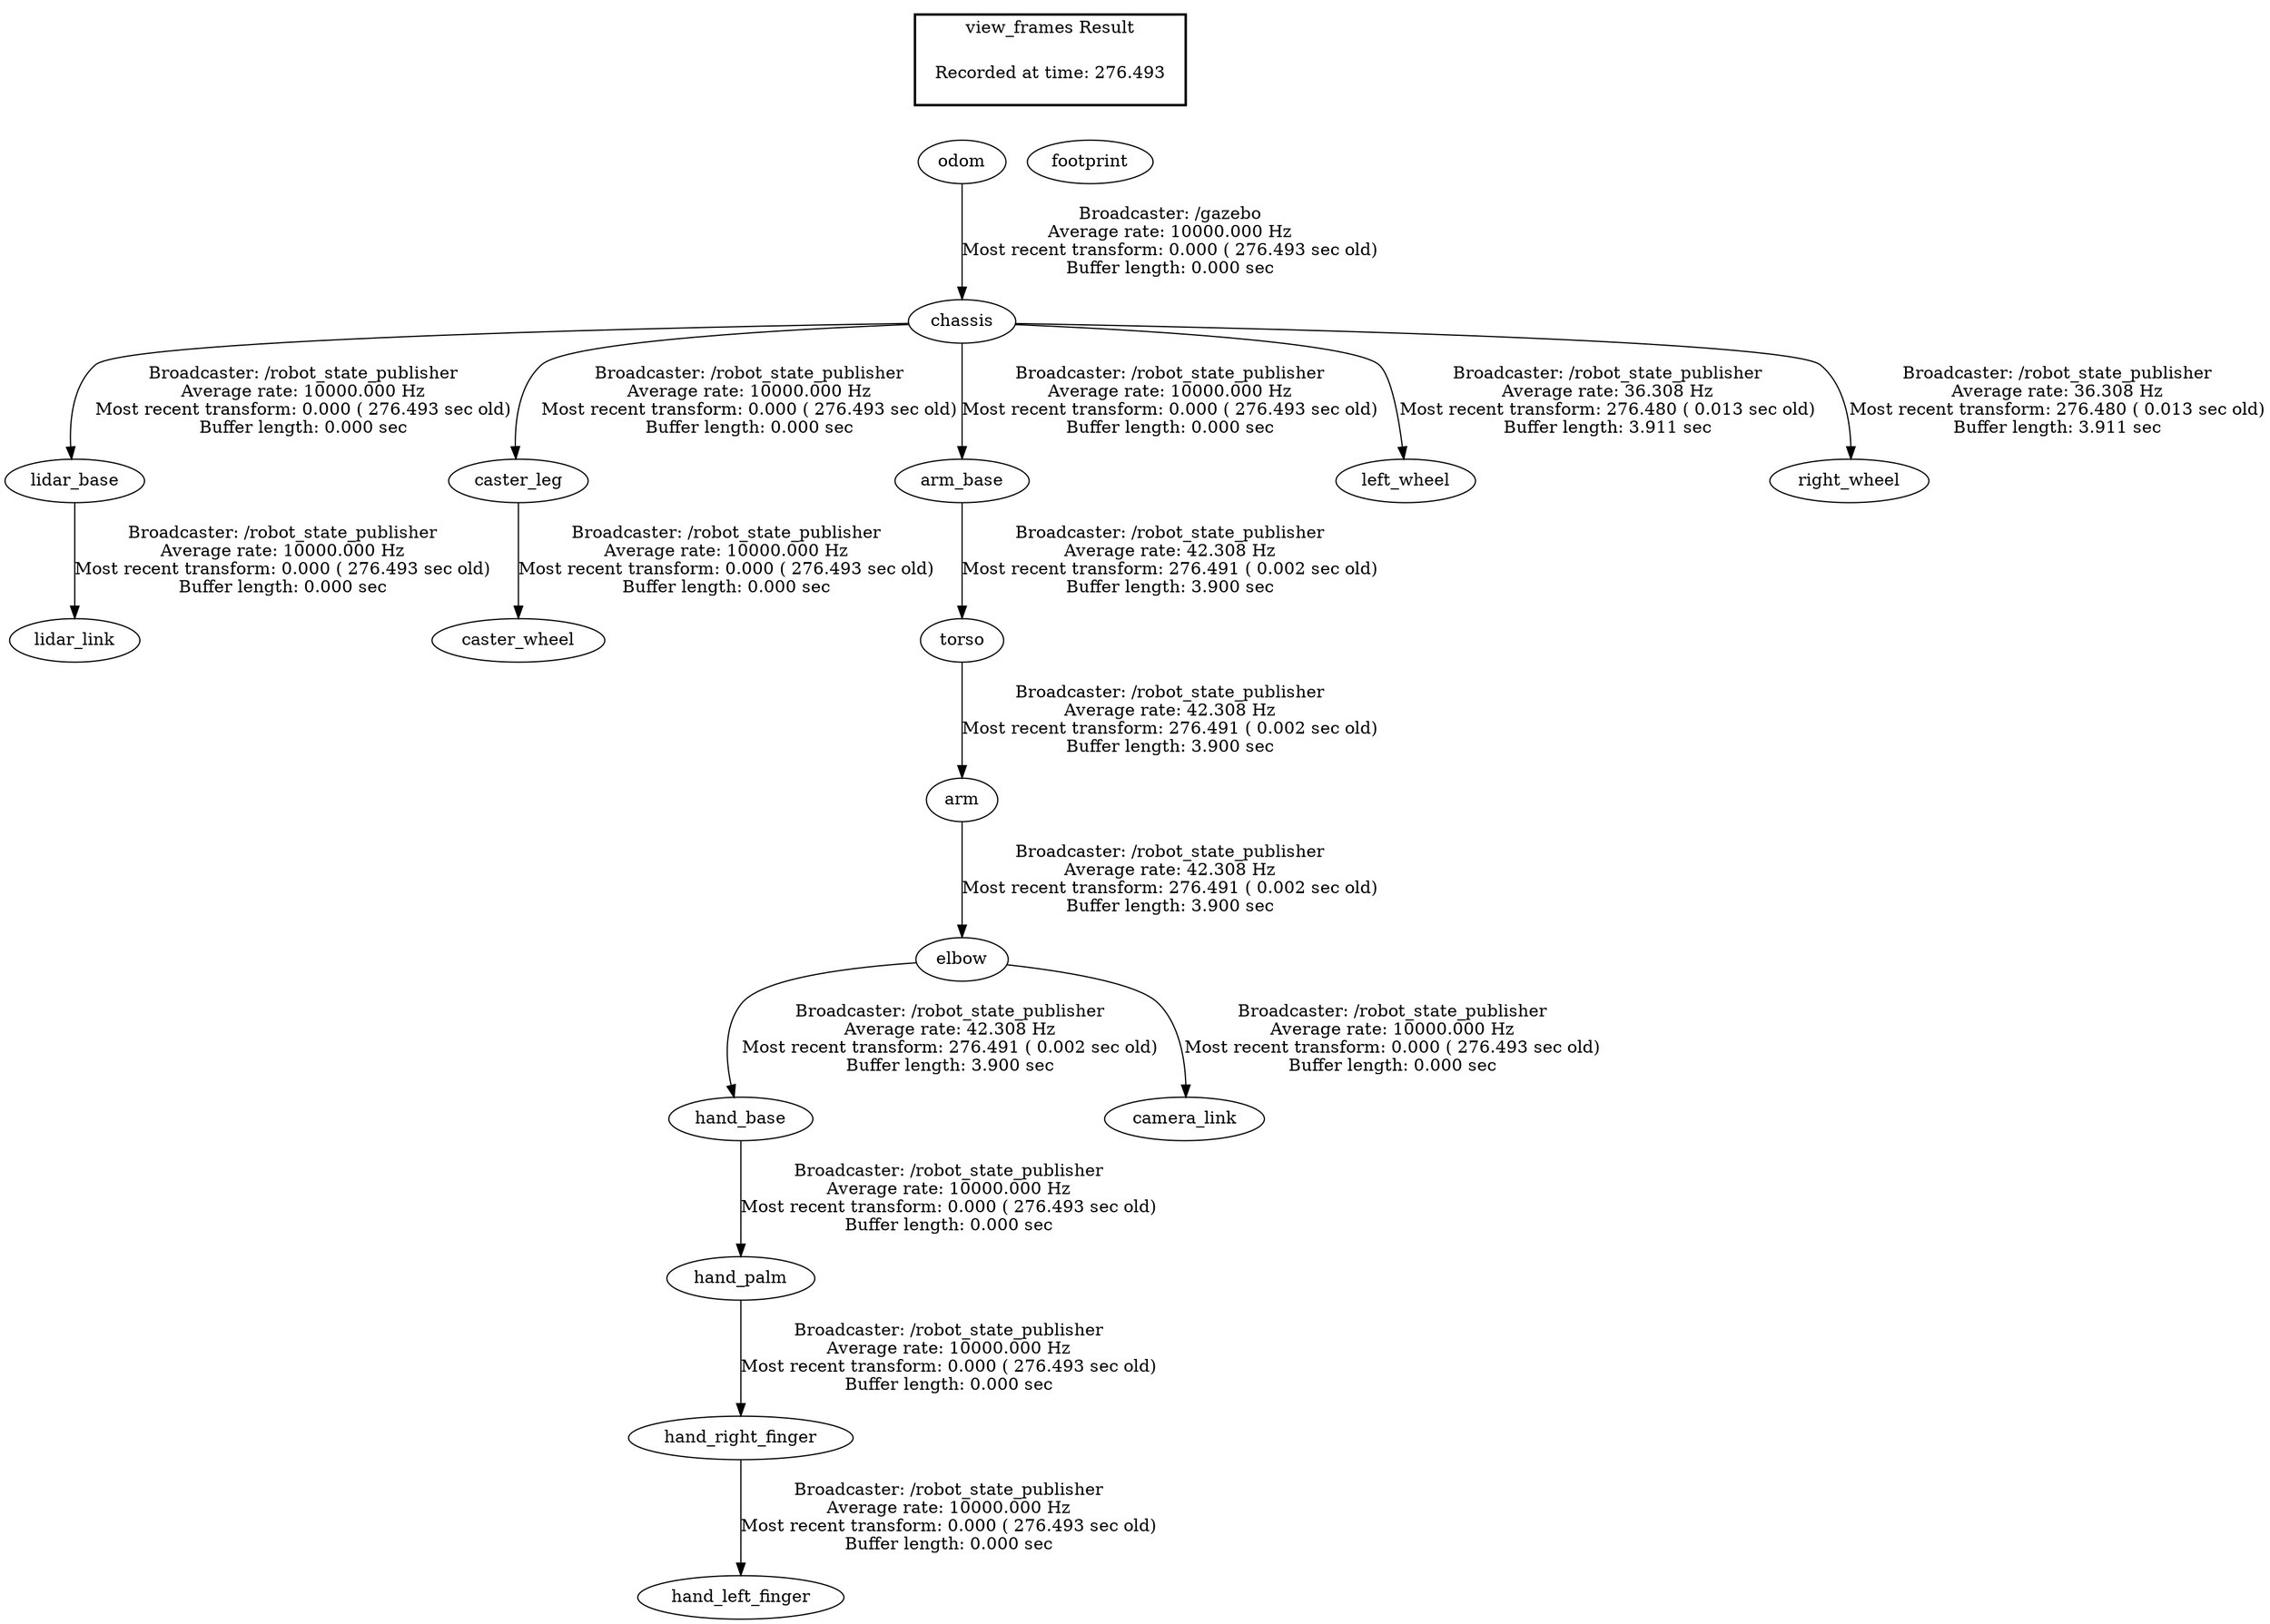 digraph G {
"odom" -> "chassis"[label="Broadcaster: /gazebo\nAverage rate: 10000.000 Hz\nMost recent transform: 0.000 ( 276.493 sec old)\nBuffer length: 0.000 sec\n"];
"chassis" -> "lidar_base"[label="Broadcaster: /robot_state_publisher\nAverage rate: 10000.000 Hz\nMost recent transform: 0.000 ( 276.493 sec old)\nBuffer length: 0.000 sec\n"];
"hand_base" -> "hand_palm"[label="Broadcaster: /robot_state_publisher\nAverage rate: 10000.000 Hz\nMost recent transform: 0.000 ( 276.493 sec old)\nBuffer length: 0.000 sec\n"];
"elbow" -> "hand_base"[label="Broadcaster: /robot_state_publisher\nAverage rate: 42.308 Hz\nMost recent transform: 276.491 ( 0.002 sec old)\nBuffer length: 3.900 sec\n"];
"elbow" -> "camera_link"[label="Broadcaster: /robot_state_publisher\nAverage rate: 10000.000 Hz\nMost recent transform: 0.000 ( 276.493 sec old)\nBuffer length: 0.000 sec\n"];
"arm" -> "elbow"[label="Broadcaster: /robot_state_publisher\nAverage rate: 42.308 Hz\nMost recent transform: 276.491 ( 0.002 sec old)\nBuffer length: 3.900 sec\n"];
"caster_leg" -> "caster_wheel"[label="Broadcaster: /robot_state_publisher\nAverage rate: 10000.000 Hz\nMost recent transform: 0.000 ( 276.493 sec old)\nBuffer length: 0.000 sec\n"];
"chassis" -> "caster_leg"[label="Broadcaster: /robot_state_publisher\nAverage rate: 10000.000 Hz\nMost recent transform: 0.000 ( 276.493 sec old)\nBuffer length: 0.000 sec\n"];
"chassis" -> "arm_base"[label="Broadcaster: /robot_state_publisher\nAverage rate: 10000.000 Hz\nMost recent transform: 0.000 ( 276.493 sec old)\nBuffer length: 0.000 sec\n"];
"hand_right_finger" -> "hand_left_finger"[label="Broadcaster: /robot_state_publisher\nAverage rate: 10000.000 Hz\nMost recent transform: 0.000 ( 276.493 sec old)\nBuffer length: 0.000 sec\n"];
"hand_palm" -> "hand_right_finger"[label="Broadcaster: /robot_state_publisher\nAverage rate: 10000.000 Hz\nMost recent transform: 0.000 ( 276.493 sec old)\nBuffer length: 0.000 sec\n"];
"lidar_base" -> "lidar_link"[label="Broadcaster: /robot_state_publisher\nAverage rate: 10000.000 Hz\nMost recent transform: 0.000 ( 276.493 sec old)\nBuffer length: 0.000 sec\n"];
"chassis" -> "left_wheel"[label="Broadcaster: /robot_state_publisher\nAverage rate: 36.308 Hz\nMost recent transform: 276.480 ( 0.013 sec old)\nBuffer length: 3.911 sec\n"];
"chassis" -> "right_wheel"[label="Broadcaster: /robot_state_publisher\nAverage rate: 36.308 Hz\nMost recent transform: 276.480 ( 0.013 sec old)\nBuffer length: 3.911 sec\n"];
"torso" -> "arm"[label="Broadcaster: /robot_state_publisher\nAverage rate: 42.308 Hz\nMost recent transform: 276.491 ( 0.002 sec old)\nBuffer length: 3.900 sec\n"];
"arm_base" -> "torso"[label="Broadcaster: /robot_state_publisher\nAverage rate: 42.308 Hz\nMost recent transform: 276.491 ( 0.002 sec old)\nBuffer length: 3.900 sec\n"];
edge [style=invis];
 subgraph cluster_legend { style=bold; color=black; label ="view_frames Result";
"Recorded at time: 276.493"[ shape=plaintext ] ;
 }->"footprint";
edge [style=invis];
 subgraph cluster_legend { style=bold; color=black; label ="view_frames Result";
"Recorded at time: 276.493"[ shape=plaintext ] ;
 }->"odom";
}